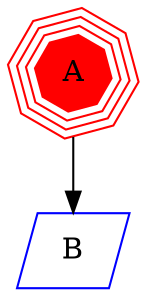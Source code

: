 digraph A {
	A -> B;
	A [orientation=15,regular=true,shape=polygon,sides=8,peripheries=4,color=red,style=filled];
	B [shape=polygon,sides=4,skew=0.5,color=blue];
}
